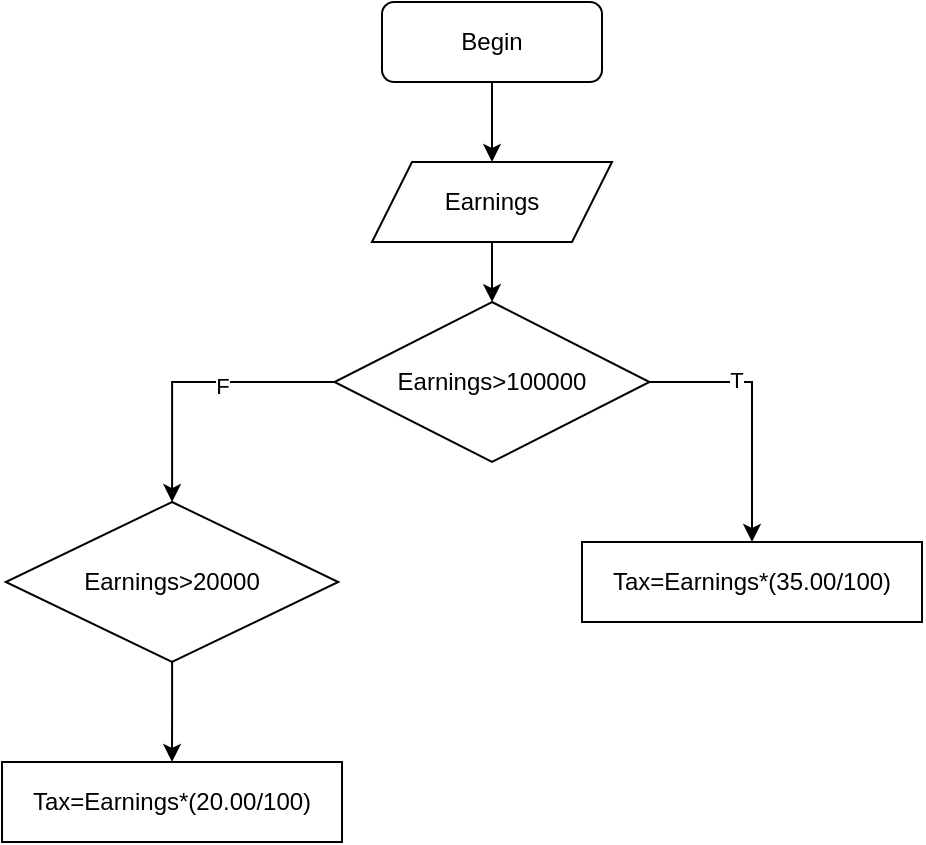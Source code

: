 <mxfile version="15.4.3" type="github">
  <diagram id="-HhCpfpyqjP5QVtFNO8r" name="Page-1">
    <mxGraphModel dx="1422" dy="706" grid="1" gridSize="10" guides="1" tooltips="1" connect="1" arrows="1" fold="1" page="1" pageScale="1" pageWidth="827" pageHeight="1169" math="0" shadow="0">
      <root>
        <mxCell id="0" />
        <mxCell id="1" parent="0" />
        <mxCell id="6C0vSYuUfV2ya2O9skL3-1" value="Begin" style="rounded=1;whiteSpace=wrap;html=1;" vertex="1" parent="1">
          <mxGeometry x="390" y="10" width="110" height="40" as="geometry" />
        </mxCell>
        <mxCell id="6C0vSYuUfV2ya2O9skL3-7" value="" style="edgeStyle=orthogonalEdgeStyle;rounded=0;orthogonalLoop=1;jettySize=auto;html=1;" edge="1" parent="1" source="6C0vSYuUfV2ya2O9skL3-3" target="6C0vSYuUfV2ya2O9skL3-6">
          <mxGeometry relative="1" as="geometry" />
        </mxCell>
        <mxCell id="6C0vSYuUfV2ya2O9skL3-3" value="&lt;span&gt;Earnings&lt;/span&gt;" style="shape=parallelogram;perimeter=parallelogramPerimeter;whiteSpace=wrap;html=1;fixedSize=1;" vertex="1" parent="1">
          <mxGeometry x="385" y="90" width="120" height="40" as="geometry" />
        </mxCell>
        <mxCell id="6C0vSYuUfV2ya2O9skL3-5" value="" style="endArrow=classic;html=1;rounded=0;edgeStyle=orthogonalEdgeStyle;entryX=0.5;entryY=0;entryDx=0;entryDy=0;" edge="1" parent="1" source="6C0vSYuUfV2ya2O9skL3-1" target="6C0vSYuUfV2ya2O9skL3-3">
          <mxGeometry width="50" height="50" relative="1" as="geometry">
            <mxPoint x="460" y="240" as="sourcePoint" />
            <mxPoint x="510" y="190" as="targetPoint" />
            <Array as="points">
              <mxPoint x="445" y="80" />
              <mxPoint x="445" y="80" />
            </Array>
          </mxGeometry>
        </mxCell>
        <mxCell id="6C0vSYuUfV2ya2O9skL3-9" value="" style="edgeStyle=orthogonalEdgeStyle;rounded=0;orthogonalLoop=1;jettySize=auto;html=1;exitX=1;exitY=0.5;exitDx=0;exitDy=0;" edge="1" parent="1" source="6C0vSYuUfV2ya2O9skL3-6" target="6C0vSYuUfV2ya2O9skL3-8">
          <mxGeometry relative="1" as="geometry" />
        </mxCell>
        <mxCell id="6C0vSYuUfV2ya2O9skL3-10" value="T" style="edgeLabel;html=1;align=center;verticalAlign=middle;resizable=0;points=[];" vertex="1" connectable="0" parent="6C0vSYuUfV2ya2O9skL3-9">
          <mxGeometry x="-0.341" y="1" relative="1" as="geometry">
            <mxPoint as="offset" />
          </mxGeometry>
        </mxCell>
        <mxCell id="6C0vSYuUfV2ya2O9skL3-6" value="&lt;span&gt;Earnings&amp;gt;100000&lt;/span&gt;" style="rhombus;whiteSpace=wrap;html=1;" vertex="1" parent="1">
          <mxGeometry x="366.25" y="160" width="157.5" height="80" as="geometry" />
        </mxCell>
        <mxCell id="6C0vSYuUfV2ya2O9skL3-8" value="Tax=Earnings*(35.00/100)" style="rounded=0;whiteSpace=wrap;html=1;" vertex="1" parent="1">
          <mxGeometry x="490" y="280" width="170" height="40" as="geometry" />
        </mxCell>
        <mxCell id="6C0vSYuUfV2ya2O9skL3-15" value="" style="edgeStyle=orthogonalEdgeStyle;rounded=0;orthogonalLoop=1;jettySize=auto;html=1;" edge="1" parent="1" source="6C0vSYuUfV2ya2O9skL3-11" target="6C0vSYuUfV2ya2O9skL3-14">
          <mxGeometry relative="1" as="geometry" />
        </mxCell>
        <mxCell id="6C0vSYuUfV2ya2O9skL3-11" value="&lt;span&gt;Earnings&amp;gt;20000&lt;/span&gt;" style="rhombus;whiteSpace=wrap;html=1;" vertex="1" parent="1">
          <mxGeometry x="201.88" y="260" width="166.25" height="80" as="geometry" />
        </mxCell>
        <mxCell id="6C0vSYuUfV2ya2O9skL3-12" value="" style="endArrow=classic;html=1;rounded=0;edgeStyle=orthogonalEdgeStyle;exitX=0;exitY=0.5;exitDx=0;exitDy=0;" edge="1" parent="1" source="6C0vSYuUfV2ya2O9skL3-6" target="6C0vSYuUfV2ya2O9skL3-11">
          <mxGeometry width="50" height="50" relative="1" as="geometry">
            <mxPoint x="190" y="280" as="sourcePoint" />
            <mxPoint x="240" y="230" as="targetPoint" />
          </mxGeometry>
        </mxCell>
        <mxCell id="6C0vSYuUfV2ya2O9skL3-13" value="F" style="edgeLabel;html=1;align=center;verticalAlign=middle;resizable=0;points=[];" vertex="1" connectable="0" parent="6C0vSYuUfV2ya2O9skL3-12">
          <mxGeometry x="-0.198" y="2" relative="1" as="geometry">
            <mxPoint as="offset" />
          </mxGeometry>
        </mxCell>
        <mxCell id="6C0vSYuUfV2ya2O9skL3-14" value="Tax=Earnings*(20.00/100)" style="rounded=0;whiteSpace=wrap;html=1;" vertex="1" parent="1">
          <mxGeometry x="200.01" y="390" width="170" height="40" as="geometry" />
        </mxCell>
      </root>
    </mxGraphModel>
  </diagram>
</mxfile>
